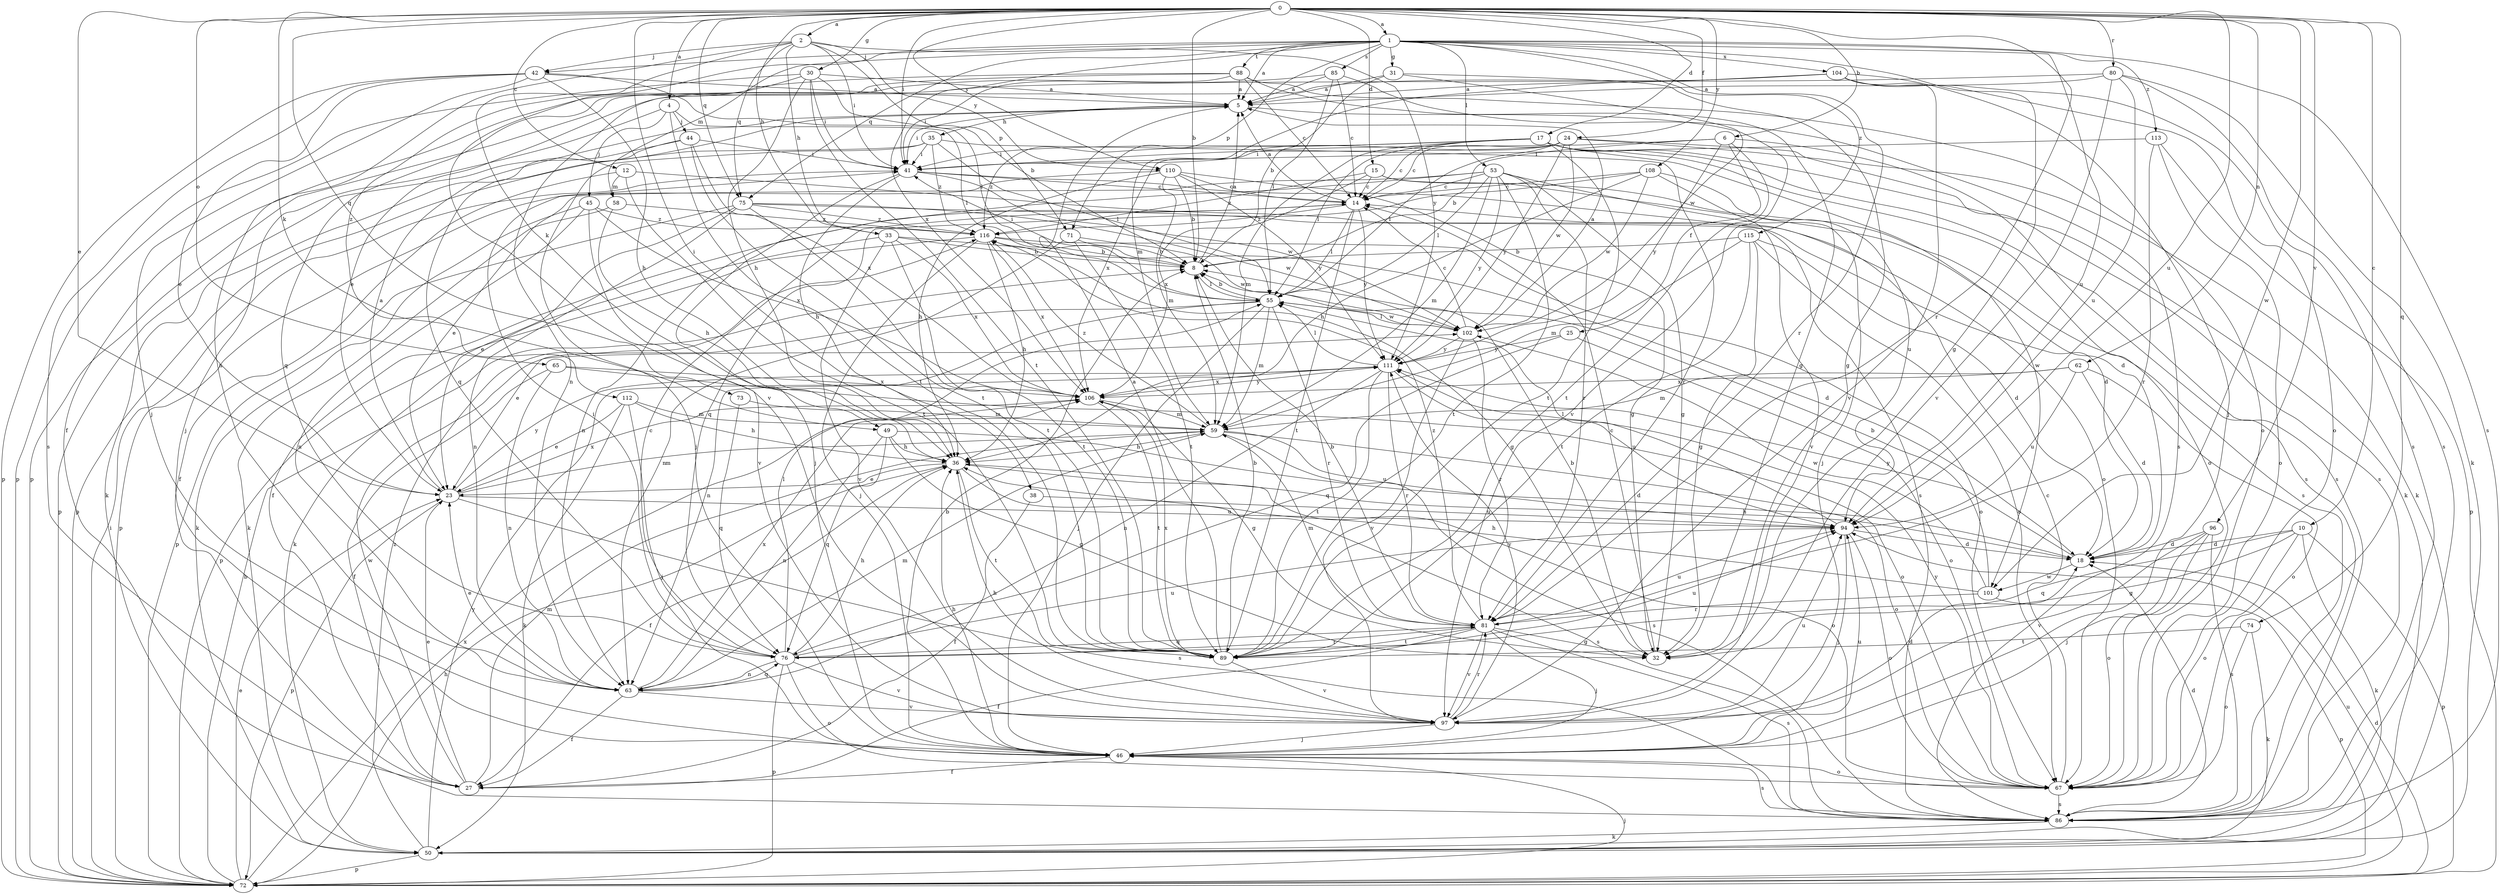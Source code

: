 strict digraph  {
0;
1;
2;
4;
5;
6;
8;
10;
12;
14;
15;
17;
18;
23;
24;
25;
27;
30;
31;
32;
33;
35;
36;
38;
41;
42;
44;
45;
46;
49;
50;
53;
55;
58;
59;
62;
63;
65;
67;
71;
72;
73;
74;
75;
76;
80;
81;
85;
86;
88;
89;
94;
96;
97;
101;
102;
104;
106;
108;
110;
111;
112;
113;
115;
116;
0 -> 1  [label=a];
0 -> 2  [label=a];
0 -> 4  [label=a];
0 -> 6  [label=b];
0 -> 8  [label=b];
0 -> 10  [label=c];
0 -> 12  [label=c];
0 -> 15  [label=d];
0 -> 17  [label=d];
0 -> 23  [label=e];
0 -> 24  [label=f];
0 -> 30  [label=g];
0 -> 33  [label=h];
0 -> 38  [label=i];
0 -> 41  [label=i];
0 -> 49  [label=k];
0 -> 62  [label=n];
0 -> 65  [label=o];
0 -> 73  [label=q];
0 -> 74  [label=q];
0 -> 75  [label=q];
0 -> 80  [label=r];
0 -> 81  [label=r];
0 -> 94  [label=u];
0 -> 96  [label=v];
0 -> 101  [label=w];
0 -> 108  [label=y];
0 -> 110  [label=y];
1 -> 5  [label=a];
1 -> 31  [label=g];
1 -> 32  [label=g];
1 -> 42  [label=j];
1 -> 53  [label=l];
1 -> 58  [label=m];
1 -> 71  [label=p];
1 -> 75  [label=q];
1 -> 81  [label=r];
1 -> 85  [label=s];
1 -> 86  [label=s];
1 -> 88  [label=t];
1 -> 94  [label=u];
1 -> 104  [label=x];
1 -> 106  [label=x];
1 -> 112  [label=z];
1 -> 113  [label=z];
1 -> 115  [label=z];
2 -> 33  [label=h];
2 -> 41  [label=i];
2 -> 42  [label=j];
2 -> 49  [label=k];
2 -> 63  [label=n];
2 -> 71  [label=p];
2 -> 75  [label=q];
2 -> 110  [label=y];
2 -> 111  [label=y];
4 -> 44  [label=j];
4 -> 45  [label=j];
4 -> 46  [label=j];
4 -> 55  [label=l];
4 -> 89  [label=t];
5 -> 35  [label=h];
5 -> 41  [label=i];
5 -> 76  [label=q];
5 -> 97  [label=v];
6 -> 8  [label=b];
6 -> 25  [label=f];
6 -> 41  [label=i];
6 -> 86  [label=s];
6 -> 89  [label=t];
6 -> 111  [label=y];
8 -> 5  [label=a];
8 -> 41  [label=i];
8 -> 55  [label=l];
10 -> 18  [label=d];
10 -> 32  [label=g];
10 -> 50  [label=k];
10 -> 67  [label=o];
10 -> 72  [label=p];
10 -> 76  [label=q];
12 -> 27  [label=f];
12 -> 58  [label=m];
12 -> 67  [label=o];
12 -> 89  [label=t];
14 -> 5  [label=a];
14 -> 27  [label=f];
14 -> 55  [label=l];
14 -> 89  [label=t];
14 -> 111  [label=y];
14 -> 116  [label=z];
15 -> 14  [label=c];
15 -> 18  [label=d];
15 -> 86  [label=s];
15 -> 106  [label=x];
15 -> 116  [label=z];
17 -> 14  [label=c];
17 -> 41  [label=i];
17 -> 50  [label=k];
17 -> 55  [label=l];
17 -> 59  [label=m];
17 -> 67  [label=o];
17 -> 86  [label=s];
17 -> 89  [label=t];
17 -> 101  [label=w];
17 -> 116  [label=z];
18 -> 36  [label=h];
18 -> 101  [label=w];
18 -> 111  [label=y];
23 -> 5  [label=a];
23 -> 59  [label=m];
23 -> 72  [label=p];
23 -> 86  [label=s];
23 -> 94  [label=u];
23 -> 106  [label=x];
23 -> 111  [label=y];
24 -> 14  [label=c];
24 -> 41  [label=i];
24 -> 50  [label=k];
24 -> 55  [label=l];
24 -> 86  [label=s];
24 -> 102  [label=w];
24 -> 106  [label=x];
24 -> 111  [label=y];
25 -> 67  [label=o];
25 -> 76  [label=q];
25 -> 111  [label=y];
27 -> 23  [label=e];
27 -> 59  [label=m];
27 -> 102  [label=w];
30 -> 5  [label=a];
30 -> 8  [label=b];
30 -> 36  [label=h];
30 -> 41  [label=i];
30 -> 72  [label=p];
30 -> 89  [label=t];
30 -> 97  [label=v];
31 -> 5  [label=a];
31 -> 8  [label=b];
31 -> 32  [label=g];
31 -> 102  [label=w];
32 -> 8  [label=b];
32 -> 14  [label=c];
33 -> 8  [label=b];
33 -> 18  [label=d];
33 -> 50  [label=k];
33 -> 89  [label=t];
33 -> 97  [label=v];
33 -> 106  [label=x];
35 -> 41  [label=i];
35 -> 46  [label=j];
35 -> 55  [label=l];
35 -> 72  [label=p];
35 -> 81  [label=r];
35 -> 116  [label=z];
36 -> 23  [label=e];
36 -> 27  [label=f];
36 -> 67  [label=o];
36 -> 86  [label=s];
36 -> 89  [label=t];
38 -> 27  [label=f];
38 -> 94  [label=u];
41 -> 14  [label=c];
41 -> 36  [label=h];
41 -> 46  [label=j];
41 -> 86  [label=s];
41 -> 102  [label=w];
42 -> 5  [label=a];
42 -> 23  [label=e];
42 -> 36  [label=h];
42 -> 46  [label=j];
42 -> 55  [label=l];
42 -> 72  [label=p];
42 -> 86  [label=s];
44 -> 41  [label=i];
44 -> 50  [label=k];
44 -> 72  [label=p];
44 -> 89  [label=t];
44 -> 106  [label=x];
45 -> 50  [label=k];
45 -> 63  [label=n];
45 -> 97  [label=v];
45 -> 106  [label=x];
45 -> 116  [label=z];
46 -> 8  [label=b];
46 -> 27  [label=f];
46 -> 36  [label=h];
46 -> 67  [label=o];
46 -> 86  [label=s];
46 -> 94  [label=u];
49 -> 18  [label=d];
49 -> 32  [label=g];
49 -> 36  [label=h];
49 -> 63  [label=n];
49 -> 76  [label=q];
50 -> 72  [label=p];
50 -> 111  [label=y];
50 -> 116  [label=z];
53 -> 14  [label=c];
53 -> 23  [label=e];
53 -> 32  [label=g];
53 -> 46  [label=j];
53 -> 55  [label=l];
53 -> 59  [label=m];
53 -> 63  [label=n];
53 -> 81  [label=r];
53 -> 89  [label=t];
53 -> 111  [label=y];
55 -> 8  [label=b];
55 -> 23  [label=e];
55 -> 46  [label=j];
55 -> 59  [label=m];
55 -> 63  [label=n];
55 -> 81  [label=r];
55 -> 102  [label=w];
58 -> 36  [label=h];
58 -> 50  [label=k];
58 -> 116  [label=z];
59 -> 36  [label=h];
59 -> 67  [label=o];
59 -> 86  [label=s];
59 -> 94  [label=u];
59 -> 116  [label=z];
62 -> 18  [label=d];
62 -> 59  [label=m];
62 -> 67  [label=o];
62 -> 94  [label=u];
62 -> 106  [label=x];
63 -> 23  [label=e];
63 -> 27  [label=f];
63 -> 59  [label=m];
63 -> 76  [label=q];
63 -> 97  [label=v];
63 -> 106  [label=x];
65 -> 27  [label=f];
65 -> 63  [label=n];
65 -> 67  [label=o];
65 -> 106  [label=x];
67 -> 14  [label=c];
67 -> 86  [label=s];
67 -> 111  [label=y];
71 -> 8  [label=b];
71 -> 63  [label=n];
71 -> 89  [label=t];
71 -> 102  [label=w];
72 -> 8  [label=b];
72 -> 18  [label=d];
72 -> 23  [label=e];
72 -> 36  [label=h];
72 -> 41  [label=i];
72 -> 46  [label=j];
72 -> 94  [label=u];
72 -> 106  [label=x];
73 -> 59  [label=m];
73 -> 76  [label=q];
74 -> 50  [label=k];
74 -> 67  [label=o];
74 -> 89  [label=t];
75 -> 18  [label=d];
75 -> 23  [label=e];
75 -> 63  [label=n];
75 -> 72  [label=p];
75 -> 89  [label=t];
75 -> 102  [label=w];
75 -> 116  [label=z];
76 -> 14  [label=c];
76 -> 36  [label=h];
76 -> 41  [label=i];
76 -> 55  [label=l];
76 -> 63  [label=n];
76 -> 67  [label=o];
76 -> 72  [label=p];
76 -> 81  [label=r];
76 -> 94  [label=u];
76 -> 97  [label=v];
80 -> 5  [label=a];
80 -> 23  [label=e];
80 -> 50  [label=k];
80 -> 86  [label=s];
80 -> 94  [label=u];
80 -> 97  [label=v];
81 -> 8  [label=b];
81 -> 27  [label=f];
81 -> 32  [label=g];
81 -> 46  [label=j];
81 -> 59  [label=m];
81 -> 76  [label=q];
81 -> 86  [label=s];
81 -> 89  [label=t];
81 -> 94  [label=u];
81 -> 97  [label=v];
81 -> 116  [label=z];
85 -> 5  [label=a];
85 -> 14  [label=c];
85 -> 55  [label=l];
85 -> 72  [label=p];
85 -> 86  [label=s];
86 -> 18  [label=d];
86 -> 50  [label=k];
88 -> 5  [label=a];
88 -> 14  [label=c];
88 -> 27  [label=f];
88 -> 32  [label=g];
88 -> 41  [label=i];
88 -> 67  [label=o];
88 -> 76  [label=q];
89 -> 5  [label=a];
89 -> 8  [label=b];
89 -> 94  [label=u];
89 -> 97  [label=v];
89 -> 106  [label=x];
94 -> 18  [label=d];
94 -> 46  [label=j];
94 -> 55  [label=l];
94 -> 67  [label=o];
96 -> 18  [label=d];
96 -> 46  [label=j];
96 -> 67  [label=o];
96 -> 86  [label=s];
96 -> 97  [label=v];
97 -> 18  [label=d];
97 -> 36  [label=h];
97 -> 46  [label=j];
97 -> 81  [label=r];
97 -> 94  [label=u];
97 -> 111  [label=y];
101 -> 8  [label=b];
101 -> 36  [label=h];
101 -> 72  [label=p];
101 -> 81  [label=r];
101 -> 102  [label=w];
102 -> 5  [label=a];
102 -> 14  [label=c];
102 -> 55  [label=l];
102 -> 81  [label=r];
102 -> 97  [label=v];
102 -> 111  [label=y];
104 -> 5  [label=a];
104 -> 46  [label=j];
104 -> 59  [label=m];
104 -> 63  [label=n];
104 -> 67  [label=o];
104 -> 86  [label=s];
104 -> 97  [label=v];
106 -> 32  [label=g];
106 -> 59  [label=m];
106 -> 89  [label=t];
106 -> 111  [label=y];
108 -> 14  [label=c];
108 -> 36  [label=h];
108 -> 76  [label=q];
108 -> 94  [label=u];
108 -> 97  [label=v];
108 -> 102  [label=w];
110 -> 8  [label=b];
110 -> 14  [label=c];
110 -> 32  [label=g];
110 -> 36  [label=h];
110 -> 59  [label=m];
110 -> 72  [label=p];
110 -> 111  [label=y];
111 -> 55  [label=l];
111 -> 63  [label=n];
111 -> 81  [label=r];
111 -> 89  [label=t];
111 -> 94  [label=u];
111 -> 106  [label=x];
112 -> 23  [label=e];
112 -> 36  [label=h];
112 -> 46  [label=j];
112 -> 50  [label=k];
112 -> 59  [label=m];
113 -> 41  [label=i];
113 -> 67  [label=o];
113 -> 72  [label=p];
113 -> 81  [label=r];
115 -> 8  [label=b];
115 -> 18  [label=d];
115 -> 32  [label=g];
115 -> 59  [label=m];
115 -> 67  [label=o];
115 -> 89  [label=t];
116 -> 8  [label=b];
116 -> 32  [label=g];
116 -> 36  [label=h];
116 -> 46  [label=j];
116 -> 67  [label=o];
116 -> 72  [label=p];
116 -> 106  [label=x];
}
